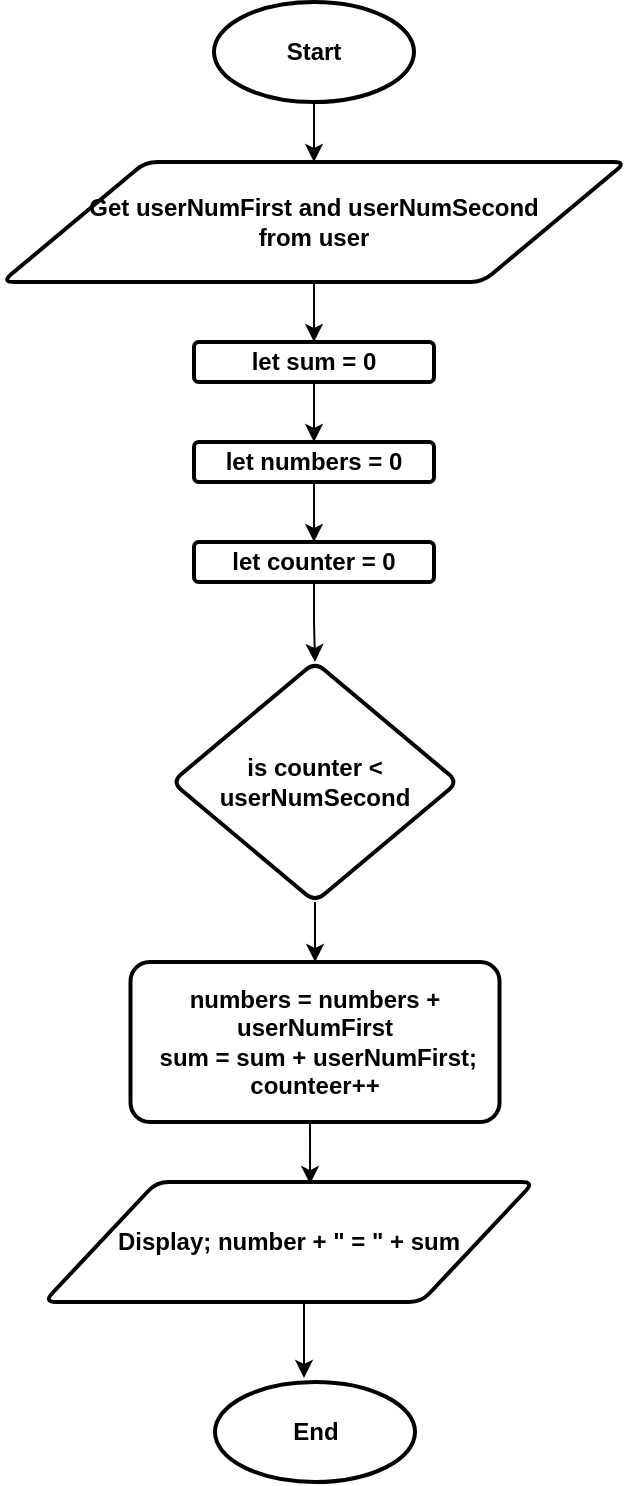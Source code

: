 <mxfile version="27.1.5">
  <diagram name="Page-1" id="4drgco9Ox7hQRk1ZyHGx">
    <mxGraphModel dx="1426" dy="811" grid="1" gridSize="10" guides="1" tooltips="1" connect="1" arrows="1" fold="1" page="1" pageScale="1" pageWidth="850" pageHeight="1100" math="0" shadow="0">
      <root>
        <mxCell id="0" />
        <mxCell id="1" parent="0" />
        <mxCell id="yxw-ZUVG2Gwspu8bdLra-6" style="edgeStyle=orthogonalEdgeStyle;rounded=0;orthogonalLoop=1;jettySize=auto;html=1;exitX=0.5;exitY=1;exitDx=0;exitDy=0;exitPerimeter=0;" edge="1" parent="1" source="yxw-ZUVG2Gwspu8bdLra-1" target="yxw-ZUVG2Gwspu8bdLra-2">
          <mxGeometry relative="1" as="geometry" />
        </mxCell>
        <mxCell id="yxw-ZUVG2Gwspu8bdLra-1" value="&lt;b&gt;Start&lt;/b&gt;" style="strokeWidth=2;html=1;shape=mxgraph.flowchart.start_1;whiteSpace=wrap;" vertex="1" parent="1">
          <mxGeometry x="375" y="10" width="100" height="50" as="geometry" />
        </mxCell>
        <mxCell id="yxw-ZUVG2Gwspu8bdLra-8" value="" style="edgeStyle=orthogonalEdgeStyle;rounded=0;orthogonalLoop=1;jettySize=auto;html=1;" edge="1" parent="1" source="yxw-ZUVG2Gwspu8bdLra-2" target="yxw-ZUVG2Gwspu8bdLra-7">
          <mxGeometry relative="1" as="geometry" />
        </mxCell>
        <mxCell id="yxw-ZUVG2Gwspu8bdLra-2" value="&lt;b&gt;Get userNumFirst and userNumSecond&lt;/b&gt;&lt;div&gt;&lt;b&gt;from user&lt;/b&gt;&lt;/div&gt;" style="shape=parallelogram;html=1;strokeWidth=2;perimeter=parallelogramPerimeter;whiteSpace=wrap;rounded=1;arcSize=12;size=0.23;" vertex="1" parent="1">
          <mxGeometry x="269" y="90" width="312" height="60" as="geometry" />
        </mxCell>
        <mxCell id="yxw-ZUVG2Gwspu8bdLra-10" value="" style="edgeStyle=orthogonalEdgeStyle;rounded=0;orthogonalLoop=1;jettySize=auto;html=1;" edge="1" parent="1" source="yxw-ZUVG2Gwspu8bdLra-7" target="yxw-ZUVG2Gwspu8bdLra-9">
          <mxGeometry relative="1" as="geometry" />
        </mxCell>
        <mxCell id="yxw-ZUVG2Gwspu8bdLra-7" value="&lt;b&gt;let sum = 0&lt;/b&gt;" style="whiteSpace=wrap;html=1;strokeWidth=2;rounded=1;arcSize=12;" vertex="1" parent="1">
          <mxGeometry x="365" y="180" width="120" height="20" as="geometry" />
        </mxCell>
        <mxCell id="yxw-ZUVG2Gwspu8bdLra-13" value="" style="edgeStyle=orthogonalEdgeStyle;rounded=0;orthogonalLoop=1;jettySize=auto;html=1;" edge="1" parent="1" source="yxw-ZUVG2Gwspu8bdLra-9" target="yxw-ZUVG2Gwspu8bdLra-12">
          <mxGeometry relative="1" as="geometry" />
        </mxCell>
        <mxCell id="yxw-ZUVG2Gwspu8bdLra-9" value="&lt;b&gt;let numbers = 0&lt;/b&gt;" style="whiteSpace=wrap;html=1;strokeWidth=2;rounded=1;arcSize=12;" vertex="1" parent="1">
          <mxGeometry x="365" y="230" width="120" height="20" as="geometry" />
        </mxCell>
        <mxCell id="yxw-ZUVG2Gwspu8bdLra-11" style="edgeStyle=orthogonalEdgeStyle;rounded=0;orthogonalLoop=1;jettySize=auto;html=1;exitX=0.5;exitY=1;exitDx=0;exitDy=0;" edge="1" parent="1" source="yxw-ZUVG2Gwspu8bdLra-7" target="yxw-ZUVG2Gwspu8bdLra-7">
          <mxGeometry relative="1" as="geometry" />
        </mxCell>
        <mxCell id="yxw-ZUVG2Gwspu8bdLra-15" value="" style="edgeStyle=orthogonalEdgeStyle;rounded=0;orthogonalLoop=1;jettySize=auto;html=1;" edge="1" parent="1" source="yxw-ZUVG2Gwspu8bdLra-12" target="yxw-ZUVG2Gwspu8bdLra-14">
          <mxGeometry relative="1" as="geometry" />
        </mxCell>
        <mxCell id="yxw-ZUVG2Gwspu8bdLra-12" value="&lt;b&gt;let counter = 0&lt;/b&gt;" style="whiteSpace=wrap;html=1;strokeWidth=2;rounded=1;arcSize=12;" vertex="1" parent="1">
          <mxGeometry x="365" y="280" width="120" height="20" as="geometry" />
        </mxCell>
        <mxCell id="yxw-ZUVG2Gwspu8bdLra-17" value="" style="edgeStyle=orthogonalEdgeStyle;rounded=0;orthogonalLoop=1;jettySize=auto;html=1;" edge="1" parent="1" source="yxw-ZUVG2Gwspu8bdLra-14" target="yxw-ZUVG2Gwspu8bdLra-16">
          <mxGeometry relative="1" as="geometry" />
        </mxCell>
        <mxCell id="yxw-ZUVG2Gwspu8bdLra-14" value="&lt;b&gt;is counter &amp;lt; userNumSecond&lt;/b&gt;" style="rhombus;whiteSpace=wrap;html=1;strokeWidth=2;rounded=1;arcSize=12;" vertex="1" parent="1">
          <mxGeometry x="354" y="340" width="143" height="120" as="geometry" />
        </mxCell>
        <mxCell id="yxw-ZUVG2Gwspu8bdLra-16" value="&lt;b&gt;numbers = numbers + userNumFirst&lt;/b&gt;&lt;div&gt;&lt;b&gt;&amp;nbsp;sum = sum + userNumFirst; counteer++&lt;/b&gt;&lt;/div&gt;" style="whiteSpace=wrap;html=1;strokeWidth=2;rounded=1;arcSize=12;" vertex="1" parent="1">
          <mxGeometry x="333.25" y="490" width="184.5" height="80" as="geometry" />
        </mxCell>
        <mxCell id="yxw-ZUVG2Gwspu8bdLra-18" value="&lt;b&gt;Display; number + &quot; = &quot; + sum&lt;/b&gt;" style="shape=parallelogram;html=1;strokeWidth=2;perimeter=parallelogramPerimeter;whiteSpace=wrap;rounded=1;arcSize=12;size=0.23;" vertex="1" parent="1">
          <mxGeometry x="290" y="600" width="245" height="60" as="geometry" />
        </mxCell>
        <mxCell id="yxw-ZUVG2Gwspu8bdLra-20" style="edgeStyle=orthogonalEdgeStyle;rounded=0;orthogonalLoop=1;jettySize=auto;html=1;exitX=0.5;exitY=1;exitDx=0;exitDy=0;entryX=0.543;entryY=0.017;entryDx=0;entryDy=0;entryPerimeter=0;" edge="1" parent="1" source="yxw-ZUVG2Gwspu8bdLra-16" target="yxw-ZUVG2Gwspu8bdLra-18">
          <mxGeometry relative="1" as="geometry" />
        </mxCell>
        <mxCell id="yxw-ZUVG2Gwspu8bdLra-21" value="&lt;b&gt;End&lt;/b&gt;" style="strokeWidth=2;html=1;shape=mxgraph.flowchart.start_1;whiteSpace=wrap;" vertex="1" parent="1">
          <mxGeometry x="375.5" y="700" width="100" height="50" as="geometry" />
        </mxCell>
        <mxCell id="yxw-ZUVG2Gwspu8bdLra-22" style="edgeStyle=orthogonalEdgeStyle;rounded=0;orthogonalLoop=1;jettySize=auto;html=1;exitX=0.5;exitY=1;exitDx=0;exitDy=0;entryX=0.445;entryY=-0.04;entryDx=0;entryDy=0;entryPerimeter=0;" edge="1" parent="1" source="yxw-ZUVG2Gwspu8bdLra-18" target="yxw-ZUVG2Gwspu8bdLra-21">
          <mxGeometry relative="1" as="geometry" />
        </mxCell>
      </root>
    </mxGraphModel>
  </diagram>
</mxfile>
